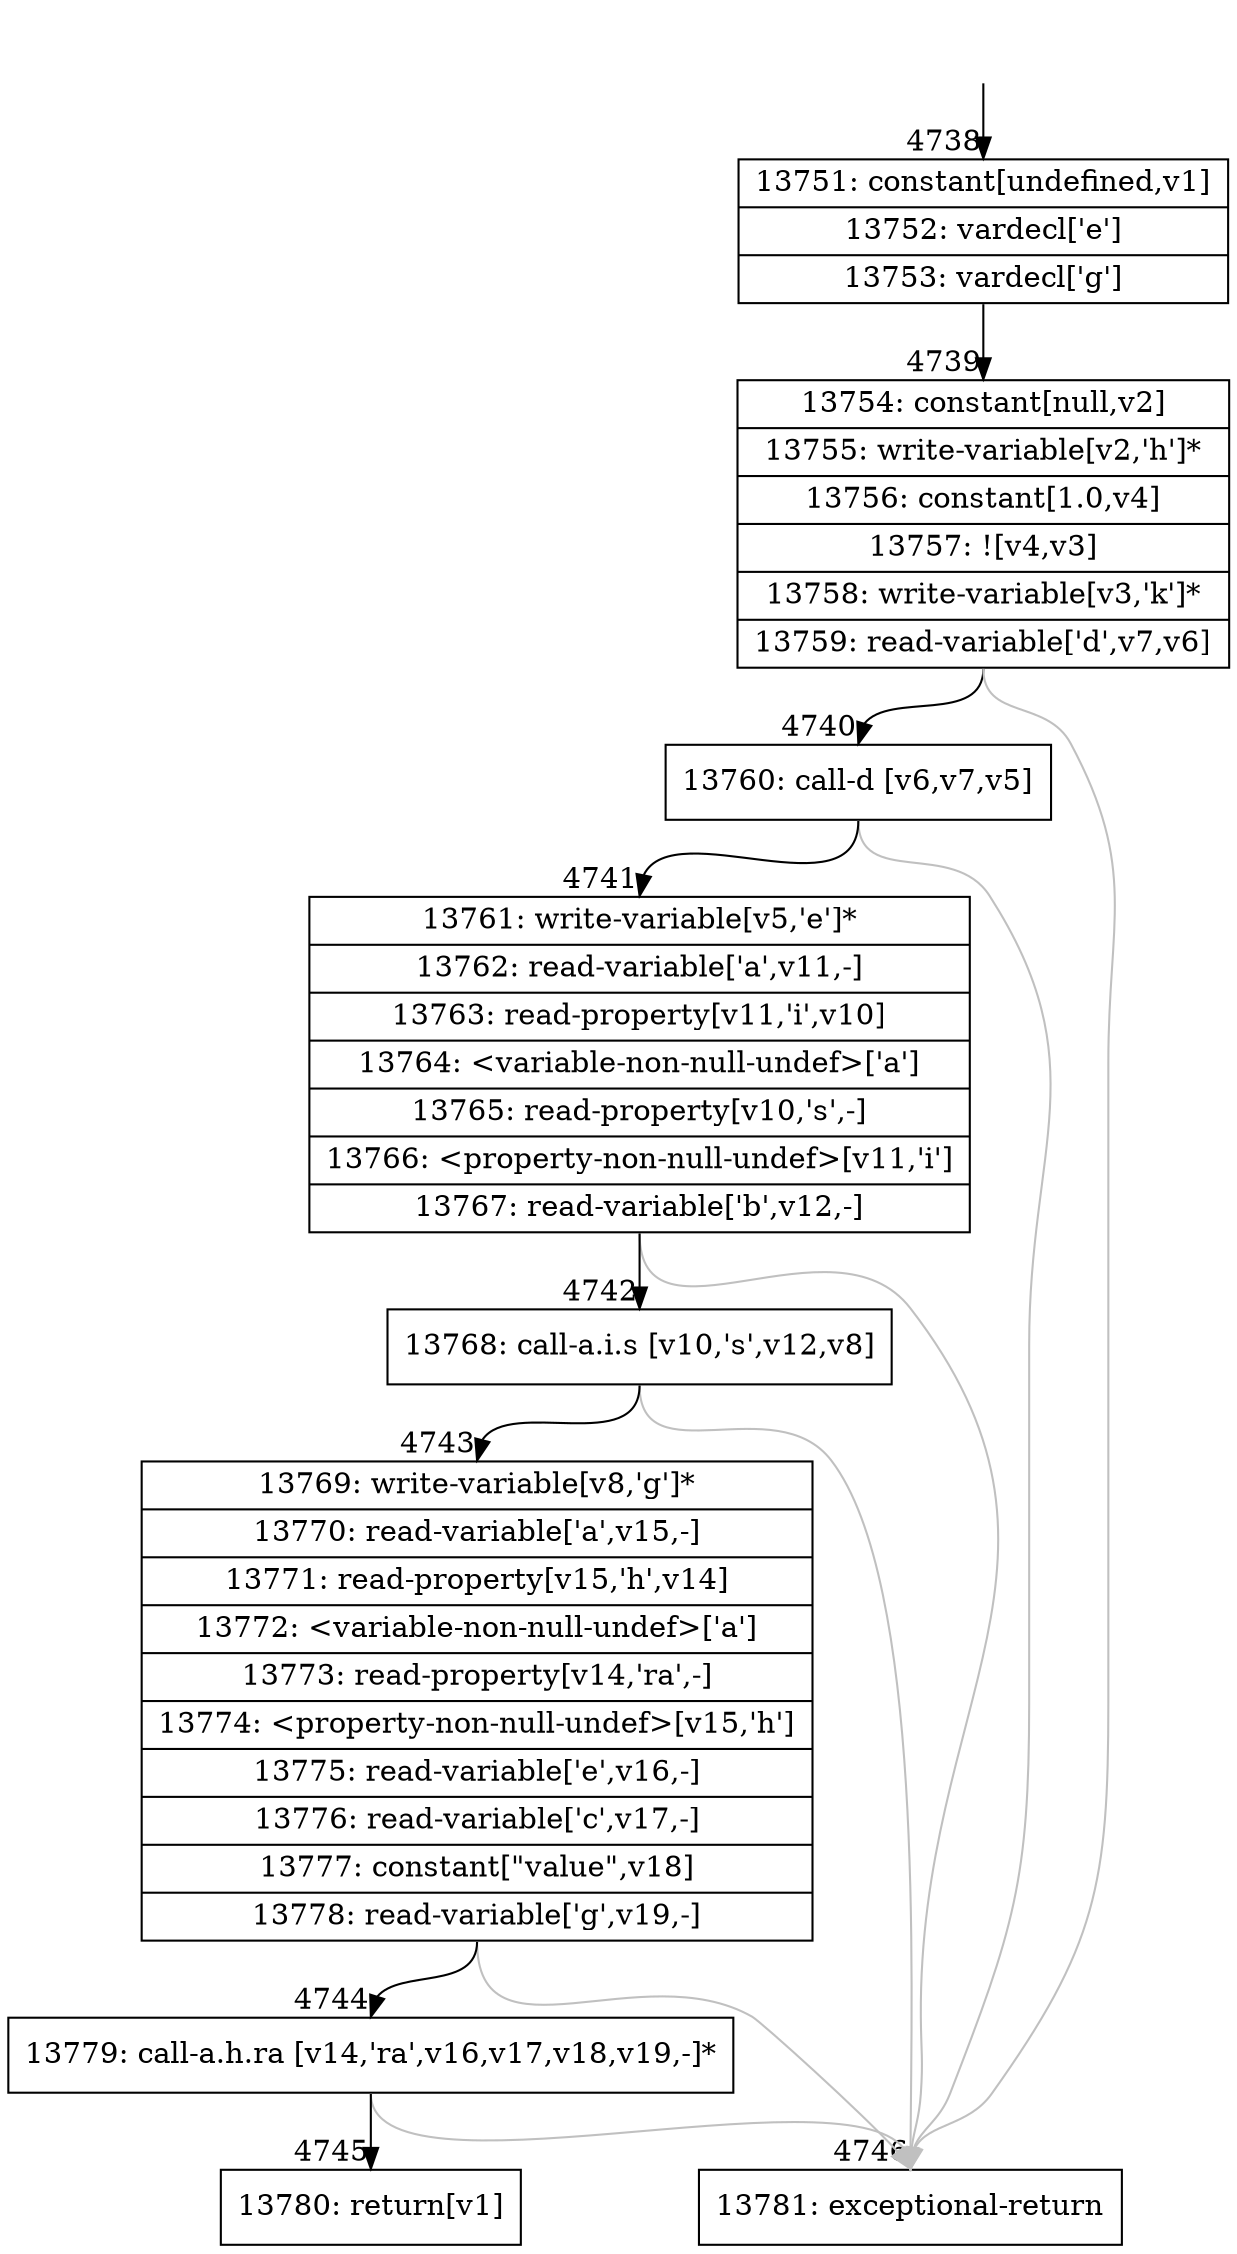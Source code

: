 digraph {
rankdir="TD"
BB_entry394[shape=none,label=""];
BB_entry394 -> BB4738 [tailport=s, headport=n, headlabel="    4738"]
BB4738 [shape=record label="{13751: constant[undefined,v1]|13752: vardecl['e']|13753: vardecl['g']}" ] 
BB4738 -> BB4739 [tailport=s, headport=n, headlabel="      4739"]
BB4739 [shape=record label="{13754: constant[null,v2]|13755: write-variable[v2,'h']*|13756: constant[1.0,v4]|13757: ![v4,v3]|13758: write-variable[v3,'k']*|13759: read-variable['d',v7,v6]}" ] 
BB4739 -> BB4740 [tailport=s, headport=n, headlabel="      4740"]
BB4739 -> BB4746 [tailport=s, headport=n, color=gray, headlabel="      4746"]
BB4740 [shape=record label="{13760: call-d [v6,v7,v5]}" ] 
BB4740 -> BB4741 [tailport=s, headport=n, headlabel="      4741"]
BB4740 -> BB4746 [tailport=s, headport=n, color=gray]
BB4741 [shape=record label="{13761: write-variable[v5,'e']*|13762: read-variable['a',v11,-]|13763: read-property[v11,'i',v10]|13764: \<variable-non-null-undef\>['a']|13765: read-property[v10,'s',-]|13766: \<property-non-null-undef\>[v11,'i']|13767: read-variable['b',v12,-]}" ] 
BB4741 -> BB4742 [tailport=s, headport=n, headlabel="      4742"]
BB4741 -> BB4746 [tailport=s, headport=n, color=gray]
BB4742 [shape=record label="{13768: call-a.i.s [v10,'s',v12,v8]}" ] 
BB4742 -> BB4743 [tailport=s, headport=n, headlabel="      4743"]
BB4742 -> BB4746 [tailport=s, headport=n, color=gray]
BB4743 [shape=record label="{13769: write-variable[v8,'g']*|13770: read-variable['a',v15,-]|13771: read-property[v15,'h',v14]|13772: \<variable-non-null-undef\>['a']|13773: read-property[v14,'ra',-]|13774: \<property-non-null-undef\>[v15,'h']|13775: read-variable['e',v16,-]|13776: read-variable['c',v17,-]|13777: constant[\"value\",v18]|13778: read-variable['g',v19,-]}" ] 
BB4743 -> BB4744 [tailport=s, headport=n, headlabel="      4744"]
BB4743 -> BB4746 [tailport=s, headport=n, color=gray]
BB4744 [shape=record label="{13779: call-a.h.ra [v14,'ra',v16,v17,v18,v19,-]*}" ] 
BB4744 -> BB4745 [tailport=s, headport=n, headlabel="      4745"]
BB4744 -> BB4746 [tailport=s, headport=n, color=gray]
BB4745 [shape=record label="{13780: return[v1]}" ] 
BB4746 [shape=record label="{13781: exceptional-return}" ] 
}
